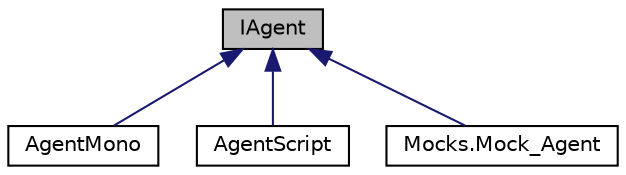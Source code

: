 digraph "IAgent"
{
 // LATEX_PDF_SIZE
  edge [fontname="Helvetica",fontsize="10",labelfontname="Helvetica",labelfontsize="10"];
  node [fontname="Helvetica",fontsize="10",shape=record];
  Node1 [label="IAgent",height=0.2,width=0.4,color="black", fillcolor="grey75", style="filled", fontcolor="black",tooltip=" "];
  Node1 -> Node2 [dir="back",color="midnightblue",fontsize="10",style="solid",fontname="Helvetica"];
  Node2 [label="AgentMono",height=0.2,width=0.4,color="black", fillcolor="white", style="filled",URL="$class_agent_mono.html",tooltip=" "];
  Node1 -> Node3 [dir="back",color="midnightblue",fontsize="10",style="solid",fontname="Helvetica"];
  Node3 [label="AgentScript",height=0.2,width=0.4,color="black", fillcolor="white", style="filled",URL="$class_agent_script.html",tooltip=" "];
  Node1 -> Node4 [dir="back",color="midnightblue",fontsize="10",style="solid",fontname="Helvetica"];
  Node4 [label="Mocks.Mock_Agent",height=0.2,width=0.4,color="black", fillcolor="white", style="filled",URL="$class_mocks_1_1_mock___agent.html",tooltip=" "];
}
